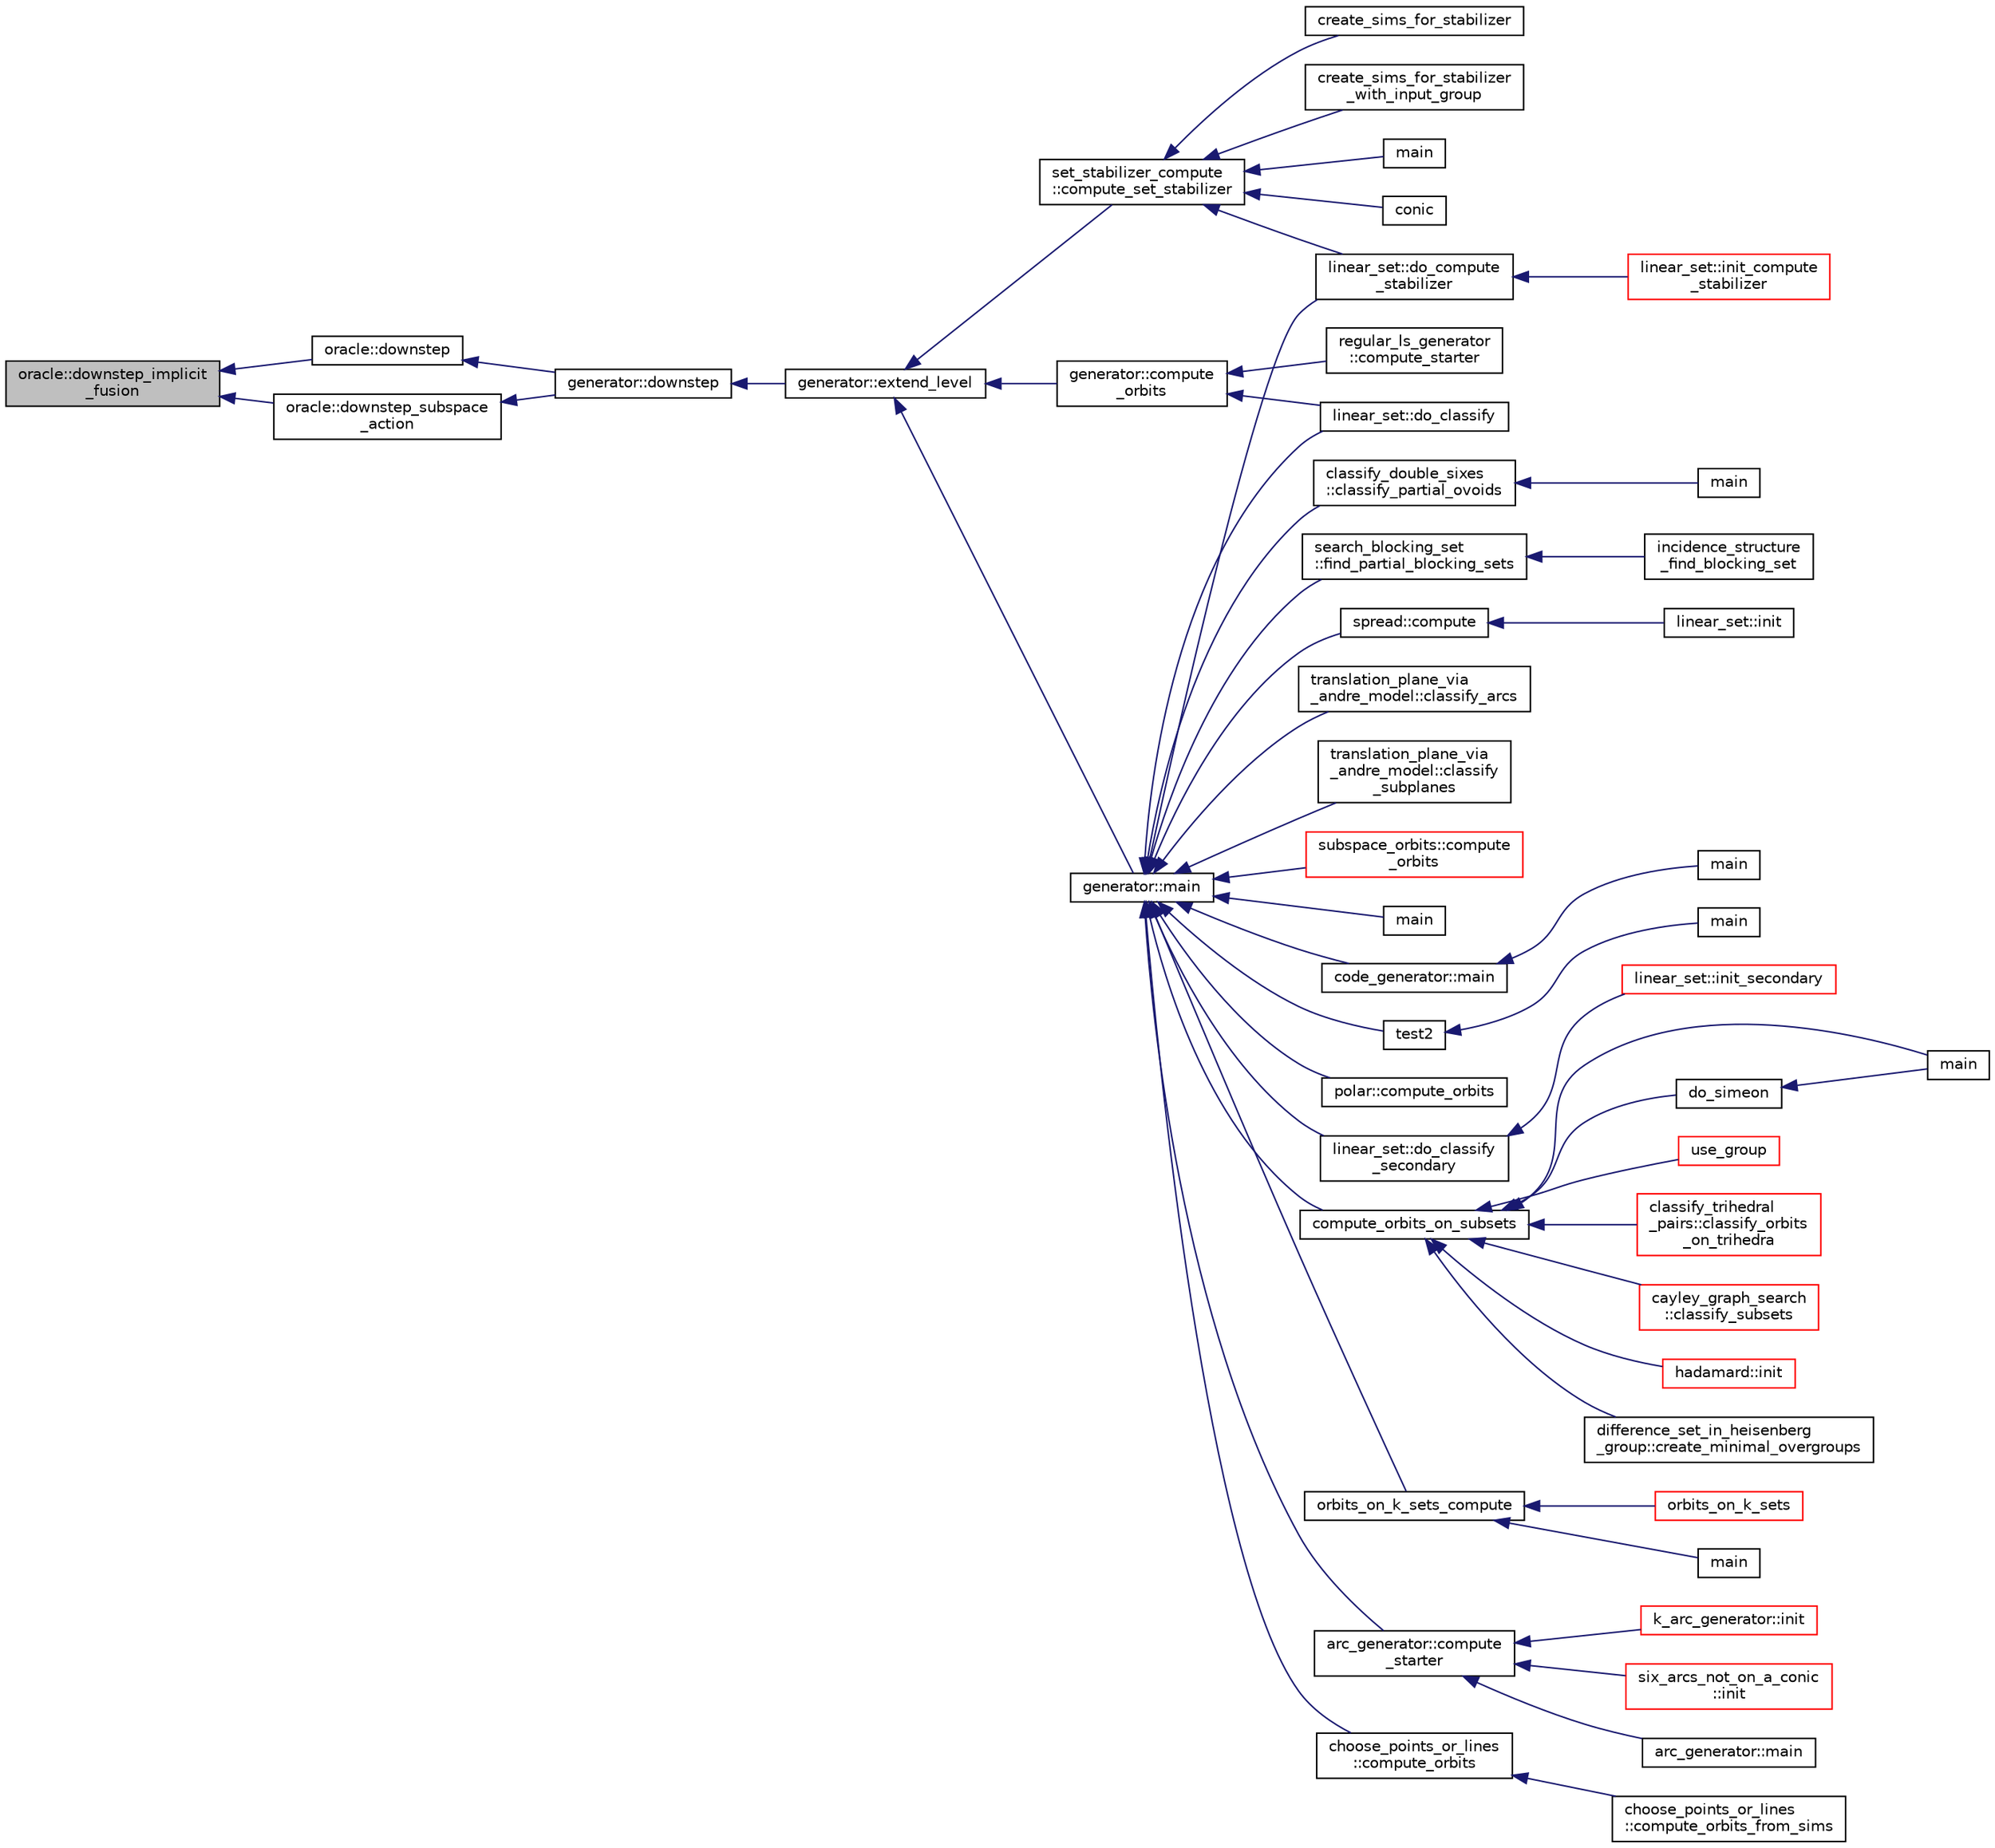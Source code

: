 digraph "oracle::downstep_implicit_fusion"
{
  edge [fontname="Helvetica",fontsize="10",labelfontname="Helvetica",labelfontsize="10"];
  node [fontname="Helvetica",fontsize="10",shape=record];
  rankdir="LR";
  Node3194 [label="oracle::downstep_implicit\l_fusion",height=0.2,width=0.4,color="black", fillcolor="grey75", style="filled", fontcolor="black"];
  Node3194 -> Node3195 [dir="back",color="midnightblue",fontsize="10",style="solid",fontname="Helvetica"];
  Node3195 [label="oracle::downstep",height=0.2,width=0.4,color="black", fillcolor="white", style="filled",URL="$d7/da7/classoracle.html#a4fbc6710b45e5af5c2fb5bc3aa6d3bb1"];
  Node3195 -> Node3196 [dir="back",color="midnightblue",fontsize="10",style="solid",fontname="Helvetica"];
  Node3196 [label="generator::downstep",height=0.2,width=0.4,color="black", fillcolor="white", style="filled",URL="$d7/d73/classgenerator.html#ad90bc284af0b5f5beae960a0bd7a5b43"];
  Node3196 -> Node3197 [dir="back",color="midnightblue",fontsize="10",style="solid",fontname="Helvetica"];
  Node3197 [label="generator::extend_level",height=0.2,width=0.4,color="black", fillcolor="white", style="filled",URL="$d7/d73/classgenerator.html#a91b84d80ccec0cd2136bc221c30e0f8e"];
  Node3197 -> Node3198 [dir="back",color="midnightblue",fontsize="10",style="solid",fontname="Helvetica"];
  Node3198 [label="set_stabilizer_compute\l::compute_set_stabilizer",height=0.2,width=0.4,color="black", fillcolor="white", style="filled",URL="$d8/dc6/classset__stabilizer__compute.html#ad4f92074322e98c7cd0ed5d4f8486b76"];
  Node3198 -> Node3199 [dir="back",color="midnightblue",fontsize="10",style="solid",fontname="Helvetica"];
  Node3199 [label="main",height=0.2,width=0.4,color="black", fillcolor="white", style="filled",URL="$db/d67/test__hyperoval_8_c.html#a3c04138a5bfe5d72780bb7e82a18e627"];
  Node3198 -> Node3200 [dir="back",color="midnightblue",fontsize="10",style="solid",fontname="Helvetica"];
  Node3200 [label="conic",height=0.2,width=0.4,color="black", fillcolor="white", style="filled",URL="$d4/de8/conic_8_c.html#a96def9474b981a9d5831a9b48d85d652"];
  Node3198 -> Node3201 [dir="back",color="midnightblue",fontsize="10",style="solid",fontname="Helvetica"];
  Node3201 [label="linear_set::do_compute\l_stabilizer",height=0.2,width=0.4,color="black", fillcolor="white", style="filled",URL="$dd/d86/classlinear__set.html#ae8f58ded28fb5370f4459cca42b7463b"];
  Node3201 -> Node3202 [dir="back",color="midnightblue",fontsize="10",style="solid",fontname="Helvetica"];
  Node3202 [label="linear_set::init_compute\l_stabilizer",height=0.2,width=0.4,color="red", fillcolor="white", style="filled",URL="$dd/d86/classlinear__set.html#a0cc3eaec1896fdc977b62e94623b055b"];
  Node3198 -> Node3204 [dir="back",color="midnightblue",fontsize="10",style="solid",fontname="Helvetica"];
  Node3204 [label="create_sims_for_stabilizer",height=0.2,width=0.4,color="black", fillcolor="white", style="filled",URL="$d0/d76/tl__algebra__and__number__theory_8h.html#af2c67d225072549409be710ac3cd30f8"];
  Node3198 -> Node3205 [dir="back",color="midnightblue",fontsize="10",style="solid",fontname="Helvetica"];
  Node3205 [label="create_sims_for_stabilizer\l_with_input_group",height=0.2,width=0.4,color="black", fillcolor="white", style="filled",URL="$d0/d76/tl__algebra__and__number__theory_8h.html#af5482567a8d6ba5c2fe593bf6f7f9a0f"];
  Node3197 -> Node3206 [dir="back",color="midnightblue",fontsize="10",style="solid",fontname="Helvetica"];
  Node3206 [label="generator::compute\l_orbits",height=0.2,width=0.4,color="black", fillcolor="white", style="filled",URL="$d7/d73/classgenerator.html#a23989bc20ecaaed39c4119c758367f40"];
  Node3206 -> Node3207 [dir="back",color="midnightblue",fontsize="10",style="solid",fontname="Helvetica"];
  Node3207 [label="regular_ls_generator\l::compute_starter",height=0.2,width=0.4,color="black", fillcolor="white", style="filled",URL="$d2/dd8/classregular__ls__generator.html#aa38907741058694a73194b02ceb4a53d"];
  Node3206 -> Node3208 [dir="back",color="midnightblue",fontsize="10",style="solid",fontname="Helvetica"];
  Node3208 [label="linear_set::do_classify",height=0.2,width=0.4,color="black", fillcolor="white", style="filled",URL="$dd/d86/classlinear__set.html#a3eb2dbce7fa8b71901dfc12f288ddd0c"];
  Node3197 -> Node3209 [dir="back",color="midnightblue",fontsize="10",style="solid",fontname="Helvetica"];
  Node3209 [label="generator::main",height=0.2,width=0.4,color="black", fillcolor="white", style="filled",URL="$d7/d73/classgenerator.html#a01abff8e9f231bf0d82e2e8e0061f242"];
  Node3209 -> Node3210 [dir="back",color="midnightblue",fontsize="10",style="solid",fontname="Helvetica"];
  Node3210 [label="main",height=0.2,width=0.4,color="black", fillcolor="white", style="filled",URL="$d2/d11/codes_8h.html#a217dbf8b442f20279ea00b898af96f52"];
  Node3209 -> Node3211 [dir="back",color="midnightblue",fontsize="10",style="solid",fontname="Helvetica"];
  Node3211 [label="code_generator::main",height=0.2,width=0.4,color="black", fillcolor="white", style="filled",URL="$db/d37/classcode__generator.html#ab3cf3a306e4032c2b471ac95321c599f"];
  Node3211 -> Node3212 [dir="back",color="midnightblue",fontsize="10",style="solid",fontname="Helvetica"];
  Node3212 [label="main",height=0.2,width=0.4,color="black", fillcolor="white", style="filled",URL="$d4/d4f/codes_8_c.html#a217dbf8b442f20279ea00b898af96f52"];
  Node3209 -> Node3213 [dir="back",color="midnightblue",fontsize="10",style="solid",fontname="Helvetica"];
  Node3213 [label="test2",height=0.2,width=0.4,color="black", fillcolor="white", style="filled",URL="$d9/db0/factor__space_8_c.html#a39d73a812e5fd8f1bc111e948368cb10"];
  Node3213 -> Node3214 [dir="back",color="midnightblue",fontsize="10",style="solid",fontname="Helvetica"];
  Node3214 [label="main",height=0.2,width=0.4,color="black", fillcolor="white", style="filled",URL="$d9/db0/factor__space_8_c.html#a3c04138a5bfe5d72780bb7e82a18e627"];
  Node3209 -> Node3215 [dir="back",color="midnightblue",fontsize="10",style="solid",fontname="Helvetica"];
  Node3215 [label="polar::compute_orbits",height=0.2,width=0.4,color="black", fillcolor="white", style="filled",URL="$da/d1c/classpolar.html#ac4c3c4f95d14c74ff4a3ec3f3479a1da"];
  Node3209 -> Node3208 [dir="back",color="midnightblue",fontsize="10",style="solid",fontname="Helvetica"];
  Node3209 -> Node3216 [dir="back",color="midnightblue",fontsize="10",style="solid",fontname="Helvetica"];
  Node3216 [label="linear_set::do_classify\l_secondary",height=0.2,width=0.4,color="black", fillcolor="white", style="filled",URL="$dd/d86/classlinear__set.html#a47eb7f9995f3343abd3bdfbf9a9a9162"];
  Node3216 -> Node3217 [dir="back",color="midnightblue",fontsize="10",style="solid",fontname="Helvetica"];
  Node3217 [label="linear_set::init_secondary",height=0.2,width=0.4,color="red", fillcolor="white", style="filled",URL="$dd/d86/classlinear__set.html#a7bf8cd7805559b5762921687a7c1ed97"];
  Node3209 -> Node3201 [dir="back",color="midnightblue",fontsize="10",style="solid",fontname="Helvetica"];
  Node3209 -> Node3219 [dir="back",color="midnightblue",fontsize="10",style="solid",fontname="Helvetica"];
  Node3219 [label="compute_orbits_on_subsets",height=0.2,width=0.4,color="black", fillcolor="white", style="filled",URL="$d3/d35/snakes__and__ladders__global_8_c.html#af33697aede0480110b1227f727252637"];
  Node3219 -> Node3220 [dir="back",color="midnightblue",fontsize="10",style="solid",fontname="Helvetica"];
  Node3220 [label="cayley_graph_search\l::classify_subsets",height=0.2,width=0.4,color="red", fillcolor="white", style="filled",URL="$de/dae/classcayley__graph__search.html#a4cf8a90752e018a281481ac80ad52c4b"];
  Node3219 -> Node3223 [dir="back",color="midnightblue",fontsize="10",style="solid",fontname="Helvetica"];
  Node3223 [label="hadamard::init",height=0.2,width=0.4,color="red", fillcolor="white", style="filled",URL="$d7/dbb/classhadamard.html#a16af359850b8bdd0d2a73e260d496c33"];
  Node3219 -> Node3225 [dir="back",color="midnightblue",fontsize="10",style="solid",fontname="Helvetica"];
  Node3225 [label="difference_set_in_heisenberg\l_group::create_minimal_overgroups",height=0.2,width=0.4,color="black", fillcolor="white", style="filled",URL="$de/d8a/classdifference__set__in__heisenberg__group.html#a9bde5ad5da3ebaebf98fbfd3e8110b79"];
  Node3219 -> Node3226 [dir="back",color="midnightblue",fontsize="10",style="solid",fontname="Helvetica"];
  Node3226 [label="main",height=0.2,width=0.4,color="black", fillcolor="white", style="filled",URL="$d5/d13/simeon_8_c.html#ae66f6b31b5ad750f1fe042a706a4e3d4"];
  Node3219 -> Node3227 [dir="back",color="midnightblue",fontsize="10",style="solid",fontname="Helvetica"];
  Node3227 [label="do_simeon",height=0.2,width=0.4,color="black", fillcolor="white", style="filled",URL="$d5/d13/simeon_8_c.html#a36cf3f9cb484fa44da7a7dfcbe9385d0"];
  Node3227 -> Node3226 [dir="back",color="midnightblue",fontsize="10",style="solid",fontname="Helvetica"];
  Node3219 -> Node3228 [dir="back",color="midnightblue",fontsize="10",style="solid",fontname="Helvetica"];
  Node3228 [label="use_group",height=0.2,width=0.4,color="red", fillcolor="white", style="filled",URL="$d9/d9f/all__cliques_8_c.html#aba62531e97173264c39afe2c7857af31"];
  Node3219 -> Node3230 [dir="back",color="midnightblue",fontsize="10",style="solid",fontname="Helvetica"];
  Node3230 [label="classify_trihedral\l_pairs::classify_orbits\l_on_trihedra",height=0.2,width=0.4,color="red", fillcolor="white", style="filled",URL="$d1/d21/classclassify__trihedral__pairs.html#a99625621bfba4bb65b3d60304b306539"];
  Node3209 -> Node3237 [dir="back",color="midnightblue",fontsize="10",style="solid",fontname="Helvetica"];
  Node3237 [label="orbits_on_k_sets_compute",height=0.2,width=0.4,color="black", fillcolor="white", style="filled",URL="$d3/d35/snakes__and__ladders__global_8_c.html#a96743526b15703539d544499276aaa71"];
  Node3237 -> Node3238 [dir="back",color="midnightblue",fontsize="10",style="solid",fontname="Helvetica"];
  Node3238 [label="main",height=0.2,width=0.4,color="black", fillcolor="white", style="filled",URL="$d9/d5f/example__fano__plane_8_c.html#ae66f6b31b5ad750f1fe042a706a4e3d4"];
  Node3237 -> Node3239 [dir="back",color="midnightblue",fontsize="10",style="solid",fontname="Helvetica"];
  Node3239 [label="orbits_on_k_sets",height=0.2,width=0.4,color="red", fillcolor="white", style="filled",URL="$d3/d35/snakes__and__ladders__global_8_c.html#afe3d79116aa8b4d1a93d444a3a979b6e"];
  Node3209 -> Node3248 [dir="back",color="midnightblue",fontsize="10",style="solid",fontname="Helvetica"];
  Node3248 [label="arc_generator::compute\l_starter",height=0.2,width=0.4,color="black", fillcolor="white", style="filled",URL="$d4/d21/classarc__generator.html#aad1dcec3a1c302e743d574bd1ac857d9"];
  Node3248 -> Node3247 [dir="back",color="midnightblue",fontsize="10",style="solid",fontname="Helvetica"];
  Node3247 [label="arc_generator::main",height=0.2,width=0.4,color="black", fillcolor="white", style="filled",URL="$d4/d21/classarc__generator.html#ad80140b51b165dad1fe6ab232be7829a"];
  Node3248 -> Node3249 [dir="back",color="midnightblue",fontsize="10",style="solid",fontname="Helvetica"];
  Node3249 [label="k_arc_generator::init",height=0.2,width=0.4,color="red", fillcolor="white", style="filled",URL="$d6/dd8/classk__arc__generator.html#a6036d9f52ede9f8ca681505626b5361d"];
  Node3248 -> Node3251 [dir="back",color="midnightblue",fontsize="10",style="solid",fontname="Helvetica"];
  Node3251 [label="six_arcs_not_on_a_conic\l::init",height=0.2,width=0.4,color="red", fillcolor="white", style="filled",URL="$d8/de6/classsix__arcs__not__on__a__conic.html#a7a4d5cf8a098488729934cfa8a70944a"];
  Node3209 -> Node3253 [dir="back",color="midnightblue",fontsize="10",style="solid",fontname="Helvetica"];
  Node3253 [label="choose_points_or_lines\l::compute_orbits",height=0.2,width=0.4,color="black", fillcolor="white", style="filled",URL="$d6/d75/classchoose__points__or__lines.html#adc353e2d41dc8a39563322c8cdd85f61"];
  Node3253 -> Node3254 [dir="back",color="midnightblue",fontsize="10",style="solid",fontname="Helvetica"];
  Node3254 [label="choose_points_or_lines\l::compute_orbits_from_sims",height=0.2,width=0.4,color="black", fillcolor="white", style="filled",URL="$d6/d75/classchoose__points__or__lines.html#a4fcac2dadf459d7c75187a00a4bd64aa"];
  Node3209 -> Node3255 [dir="back",color="midnightblue",fontsize="10",style="solid",fontname="Helvetica"];
  Node3255 [label="classify_double_sixes\l::classify_partial_ovoids",height=0.2,width=0.4,color="black", fillcolor="white", style="filled",URL="$dd/d23/classclassify__double__sixes.html#a2253fca143a0e8a3e39655eb05668ae9"];
  Node3255 -> Node3256 [dir="back",color="midnightblue",fontsize="10",style="solid",fontname="Helvetica"];
  Node3256 [label="main",height=0.2,width=0.4,color="black", fillcolor="white", style="filled",URL="$df/df8/surface__classify_8_c.html#a217dbf8b442f20279ea00b898af96f52"];
  Node3209 -> Node3257 [dir="back",color="midnightblue",fontsize="10",style="solid",fontname="Helvetica"];
  Node3257 [label="search_blocking_set\l::find_partial_blocking_sets",height=0.2,width=0.4,color="black", fillcolor="white", style="filled",URL="$dc/d36/classsearch__blocking__set.html#ad3fdb3d356db75a02c406bc9d4e9e9b6"];
  Node3257 -> Node3258 [dir="back",color="midnightblue",fontsize="10",style="solid",fontname="Helvetica"];
  Node3258 [label="incidence_structure\l_find_blocking_set",height=0.2,width=0.4,color="black", fillcolor="white", style="filled",URL="$df/d74/tl__geometry_8h.html#a8e3d42d0018f8a804b9686b1c4951186"];
  Node3209 -> Node3259 [dir="back",color="midnightblue",fontsize="10",style="solid",fontname="Helvetica"];
  Node3259 [label="spread::compute",height=0.2,width=0.4,color="black", fillcolor="white", style="filled",URL="$da/dc1/classspread.html#a9674466d3e03b8dad79882299c638a21"];
  Node3259 -> Node3260 [dir="back",color="midnightblue",fontsize="10",style="solid",fontname="Helvetica"];
  Node3260 [label="linear_set::init",height=0.2,width=0.4,color="black", fillcolor="white", style="filled",URL="$dd/d86/classlinear__set.html#a7ab24e84423749047d5465cb15505475"];
  Node3209 -> Node3261 [dir="back",color="midnightblue",fontsize="10",style="solid",fontname="Helvetica"];
  Node3261 [label="translation_plane_via\l_andre_model::classify_arcs",height=0.2,width=0.4,color="black", fillcolor="white", style="filled",URL="$d1/dcc/classtranslation__plane__via__andre__model.html#ac8f002e812a8b152d41e806688601c5e"];
  Node3209 -> Node3262 [dir="back",color="midnightblue",fontsize="10",style="solid",fontname="Helvetica"];
  Node3262 [label="translation_plane_via\l_andre_model::classify\l_subplanes",height=0.2,width=0.4,color="black", fillcolor="white", style="filled",URL="$d1/dcc/classtranslation__plane__via__andre__model.html#a794fefa95f0a7f7b887133375988ee55"];
  Node3209 -> Node3263 [dir="back",color="midnightblue",fontsize="10",style="solid",fontname="Helvetica"];
  Node3263 [label="subspace_orbits::compute\l_orbits",height=0.2,width=0.4,color="red", fillcolor="white", style="filled",URL="$d2/d9f/classsubspace__orbits.html#a2778f8d49cde1675de1ef6acfe180b63"];
  Node3194 -> Node3265 [dir="back",color="midnightblue",fontsize="10",style="solid",fontname="Helvetica"];
  Node3265 [label="oracle::downstep_subspace\l_action",height=0.2,width=0.4,color="black", fillcolor="white", style="filled",URL="$d7/da7/classoracle.html#a26f568b84b1ca2c24f619278ac88c407"];
  Node3265 -> Node3196 [dir="back",color="midnightblue",fontsize="10",style="solid",fontname="Helvetica"];
}
